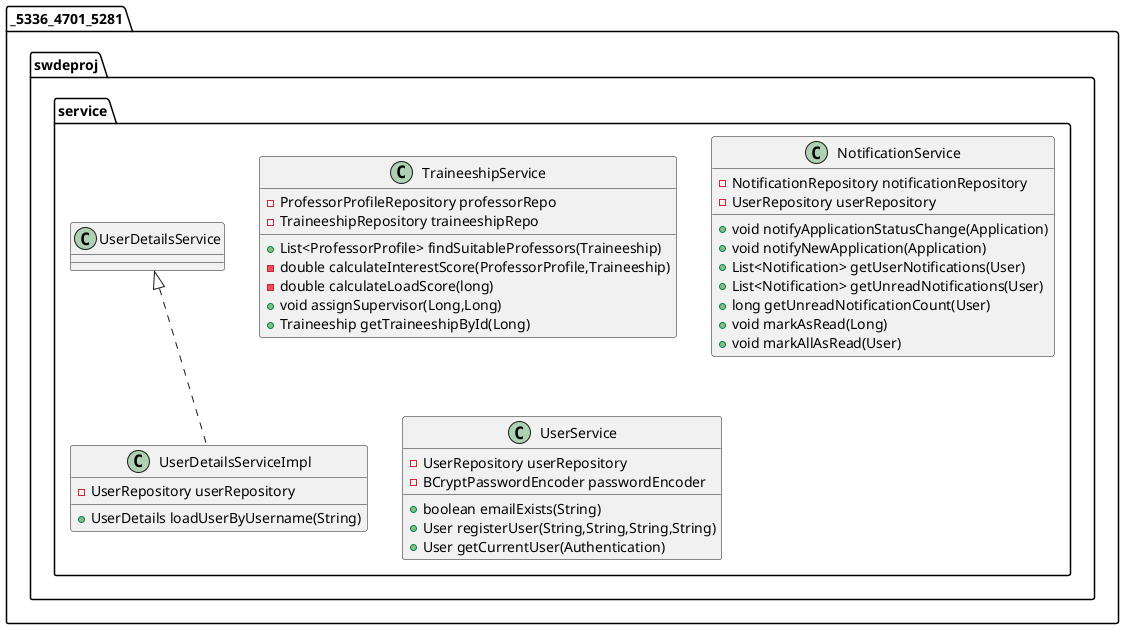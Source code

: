 @startuml
class _5336_4701_5281.swdeproj.service.TraineeshipService {
- ProfessorProfileRepository professorRepo
- TraineeshipRepository traineeshipRepo
+ List<ProfessorProfile> findSuitableProfessors(Traineeship)
- double calculateInterestScore(ProfessorProfile,Traineeship)
- double calculateLoadScore(long)
+ void assignSupervisor(Long,Long)
+ Traineeship getTraineeshipById(Long)
}


class _5336_4701_5281.swdeproj.service.NotificationService {
- NotificationRepository notificationRepository
- UserRepository userRepository
+ void notifyApplicationStatusChange(Application)
+ void notifyNewApplication(Application)
+ List<Notification> getUserNotifications(User)
+ List<Notification> getUnreadNotifications(User)
+ long getUnreadNotificationCount(User)
+ void markAsRead(Long)
+ void markAllAsRead(User)
}


class _5336_4701_5281.swdeproj.service.UserDetailsServiceImpl {
- UserRepository userRepository
+ UserDetails loadUserByUsername(String)
}


class _5336_4701_5281.swdeproj.service.UserService {
- UserRepository userRepository
- BCryptPasswordEncoder passwordEncoder
+ boolean emailExists(String)
+ User registerUser(String,String,String,String)
+ User getCurrentUser(Authentication)
}




_5336_4701_5281.swdeproj.service.UserDetailsService <|.. _5336_4701_5281.swdeproj.service.UserDetailsServiceImpl
@enduml